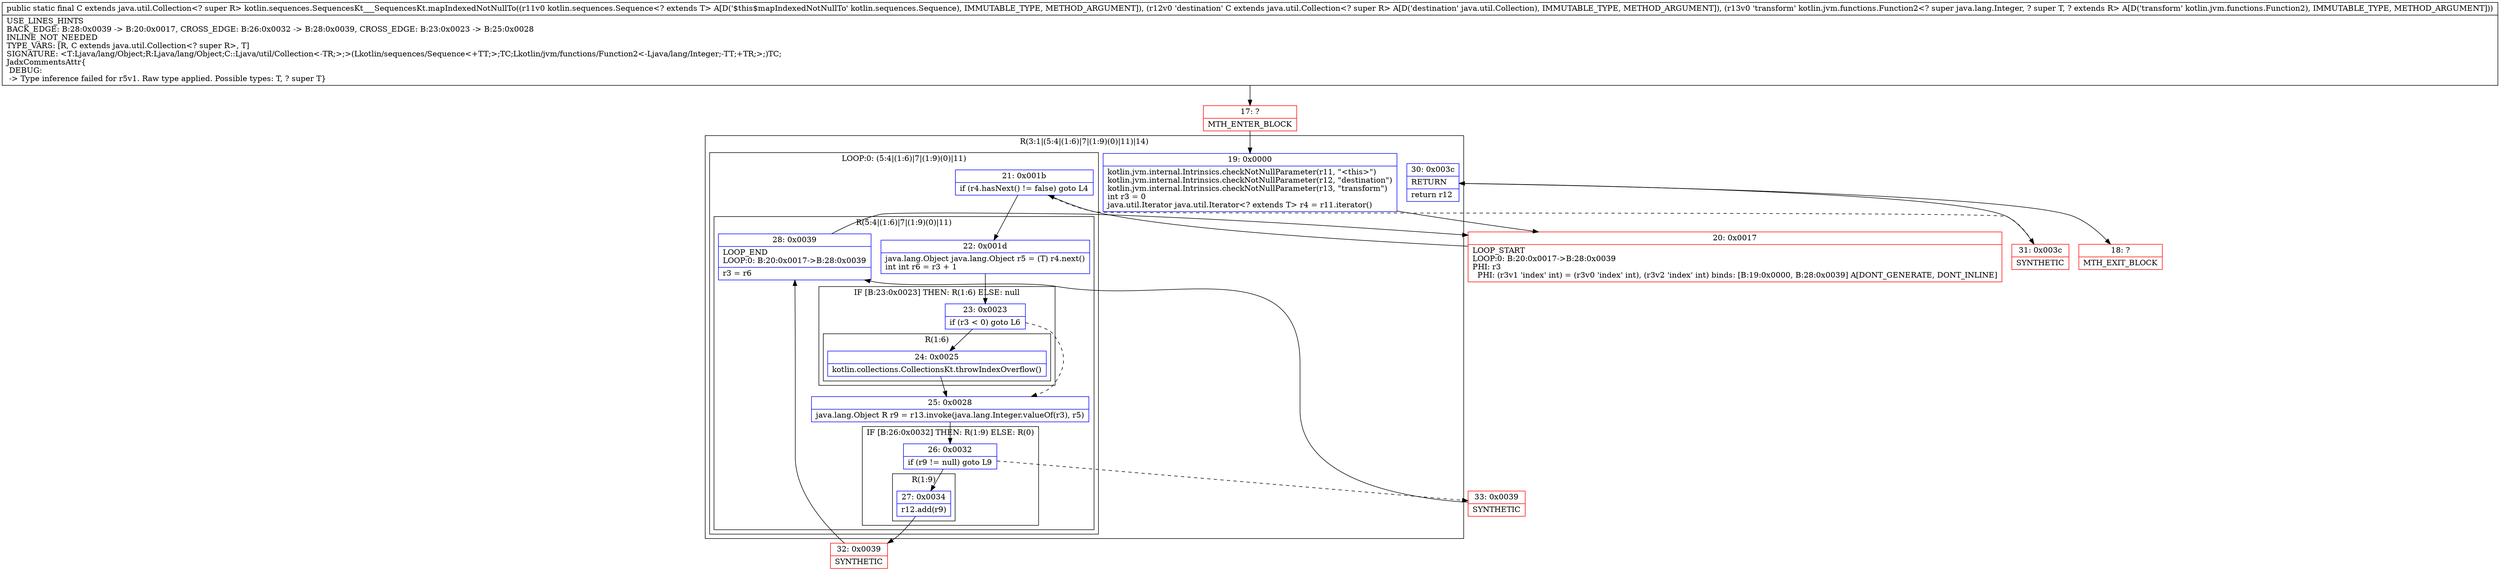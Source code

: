 digraph "CFG forkotlin.sequences.SequencesKt___SequencesKt.mapIndexedNotNullTo(Lkotlin\/sequences\/Sequence;Ljava\/util\/Collection;Lkotlin\/jvm\/functions\/Function2;)Ljava\/util\/Collection;" {
subgraph cluster_Region_1074435598 {
label = "R(3:1|(5:4|(1:6)|7|(1:9)(0)|11)|14)";
node [shape=record,color=blue];
Node_19 [shape=record,label="{19\:\ 0x0000|kotlin.jvm.internal.Intrinsics.checkNotNullParameter(r11, \"\<this\>\")\lkotlin.jvm.internal.Intrinsics.checkNotNullParameter(r12, \"destination\")\lkotlin.jvm.internal.Intrinsics.checkNotNullParameter(r13, \"transform\")\lint r3 = 0\ljava.util.Iterator java.util.Iterator\<? extends T\> r4 = r11.iterator()\l}"];
subgraph cluster_LoopRegion_462799183 {
label = "LOOP:0: (5:4|(1:6)|7|(1:9)(0)|11)";
node [shape=record,color=blue];
Node_21 [shape=record,label="{21\:\ 0x001b|if (r4.hasNext() != false) goto L4\l}"];
subgraph cluster_Region_362699066 {
label = "R(5:4|(1:6)|7|(1:9)(0)|11)";
node [shape=record,color=blue];
Node_22 [shape=record,label="{22\:\ 0x001d|java.lang.Object java.lang.Object r5 = (T) r4.next()\lint int r6 = r3 + 1\l}"];
subgraph cluster_IfRegion_1602571541 {
label = "IF [B:23:0x0023] THEN: R(1:6) ELSE: null";
node [shape=record,color=blue];
Node_23 [shape=record,label="{23\:\ 0x0023|if (r3 \< 0) goto L6\l}"];
subgraph cluster_Region_425759265 {
label = "R(1:6)";
node [shape=record,color=blue];
Node_24 [shape=record,label="{24\:\ 0x0025|kotlin.collections.CollectionsKt.throwIndexOverflow()\l}"];
}
}
Node_25 [shape=record,label="{25\:\ 0x0028|java.lang.Object R r9 = r13.invoke(java.lang.Integer.valueOf(r3), r5)\l}"];
subgraph cluster_IfRegion_263954133 {
label = "IF [B:26:0x0032] THEN: R(1:9) ELSE: R(0)";
node [shape=record,color=blue];
Node_26 [shape=record,label="{26\:\ 0x0032|if (r9 != null) goto L9\l}"];
subgraph cluster_Region_1745572241 {
label = "R(1:9)";
node [shape=record,color=blue];
Node_27 [shape=record,label="{27\:\ 0x0034|r12.add(r9)\l}"];
}
subgraph cluster_Region_1886894731 {
label = "R(0)";
node [shape=record,color=blue];
}
}
Node_28 [shape=record,label="{28\:\ 0x0039|LOOP_END\lLOOP:0: B:20:0x0017\-\>B:28:0x0039\l|r3 = r6\l}"];
}
}
Node_30 [shape=record,label="{30\:\ 0x003c|RETURN\l|return r12\l}"];
}
Node_17 [shape=record,color=red,label="{17\:\ ?|MTH_ENTER_BLOCK\l}"];
Node_20 [shape=record,color=red,label="{20\:\ 0x0017|LOOP_START\lLOOP:0: B:20:0x0017\-\>B:28:0x0039\lPHI: r3 \l  PHI: (r3v1 'index' int) = (r3v0 'index' int), (r3v2 'index' int) binds: [B:19:0x0000, B:28:0x0039] A[DONT_GENERATE, DONT_INLINE]\l}"];
Node_32 [shape=record,color=red,label="{32\:\ 0x0039|SYNTHETIC\l}"];
Node_33 [shape=record,color=red,label="{33\:\ 0x0039|SYNTHETIC\l}"];
Node_31 [shape=record,color=red,label="{31\:\ 0x003c|SYNTHETIC\l}"];
Node_18 [shape=record,color=red,label="{18\:\ ?|MTH_EXIT_BLOCK\l}"];
MethodNode[shape=record,label="{public static final C extends java.util.Collection\<? super R\> kotlin.sequences.SequencesKt___SequencesKt.mapIndexedNotNullTo((r11v0 kotlin.sequences.Sequence\<? extends T\> A[D('$this$mapIndexedNotNullTo' kotlin.sequences.Sequence), IMMUTABLE_TYPE, METHOD_ARGUMENT]), (r12v0 'destination' C extends java.util.Collection\<? super R\> A[D('destination' java.util.Collection), IMMUTABLE_TYPE, METHOD_ARGUMENT]), (r13v0 'transform' kotlin.jvm.functions.Function2\<? super java.lang.Integer, ? super T, ? extends R\> A[D('transform' kotlin.jvm.functions.Function2), IMMUTABLE_TYPE, METHOD_ARGUMENT]))  | USE_LINES_HINTS\lBACK_EDGE: B:28:0x0039 \-\> B:20:0x0017, CROSS_EDGE: B:26:0x0032 \-\> B:28:0x0039, CROSS_EDGE: B:23:0x0023 \-\> B:25:0x0028\lINLINE_NOT_NEEDED\lTYPE_VARS: [R, C extends java.util.Collection\<? super R\>, T]\lSIGNATURE: \<T:Ljava\/lang\/Object;R:Ljava\/lang\/Object;C::Ljava\/util\/Collection\<\-TR;\>;\>(Lkotlin\/sequences\/Sequence\<+TT;\>;TC;Lkotlin\/jvm\/functions\/Function2\<\-Ljava\/lang\/Integer;\-TT;+TR;\>;)TC;\lJadxCommentsAttr\{\l DEBUG: \l \-\> Type inference failed for r5v1. Raw type applied. Possible types: T, ? super T\}\l}"];
MethodNode -> Node_17;Node_19 -> Node_20;
Node_21 -> Node_22;
Node_21 -> Node_31[style=dashed];
Node_22 -> Node_23;
Node_23 -> Node_24;
Node_23 -> Node_25[style=dashed];
Node_24 -> Node_25;
Node_25 -> Node_26;
Node_26 -> Node_27;
Node_26 -> Node_33[style=dashed];
Node_27 -> Node_32;
Node_28 -> Node_20;
Node_30 -> Node_18;
Node_17 -> Node_19;
Node_20 -> Node_21;
Node_32 -> Node_28;
Node_33 -> Node_28;
Node_31 -> Node_30;
}


